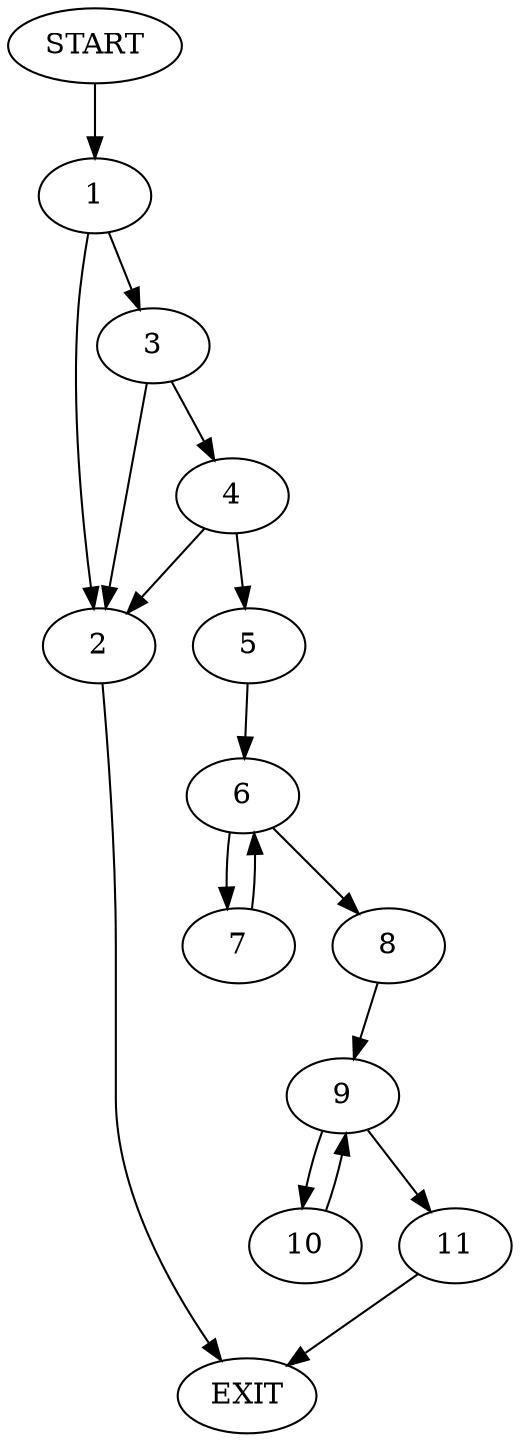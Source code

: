 digraph {
0 [label="START"]
12 [label="EXIT"]
0 -> 1
1 -> 2
1 -> 3
3 -> 2
3 -> 4
2 -> 12
4 -> 2
4 -> 5
5 -> 6
6 -> 7
6 -> 8
7 -> 6
8 -> 9
9 -> 10
9 -> 11
10 -> 9
11 -> 12
}
